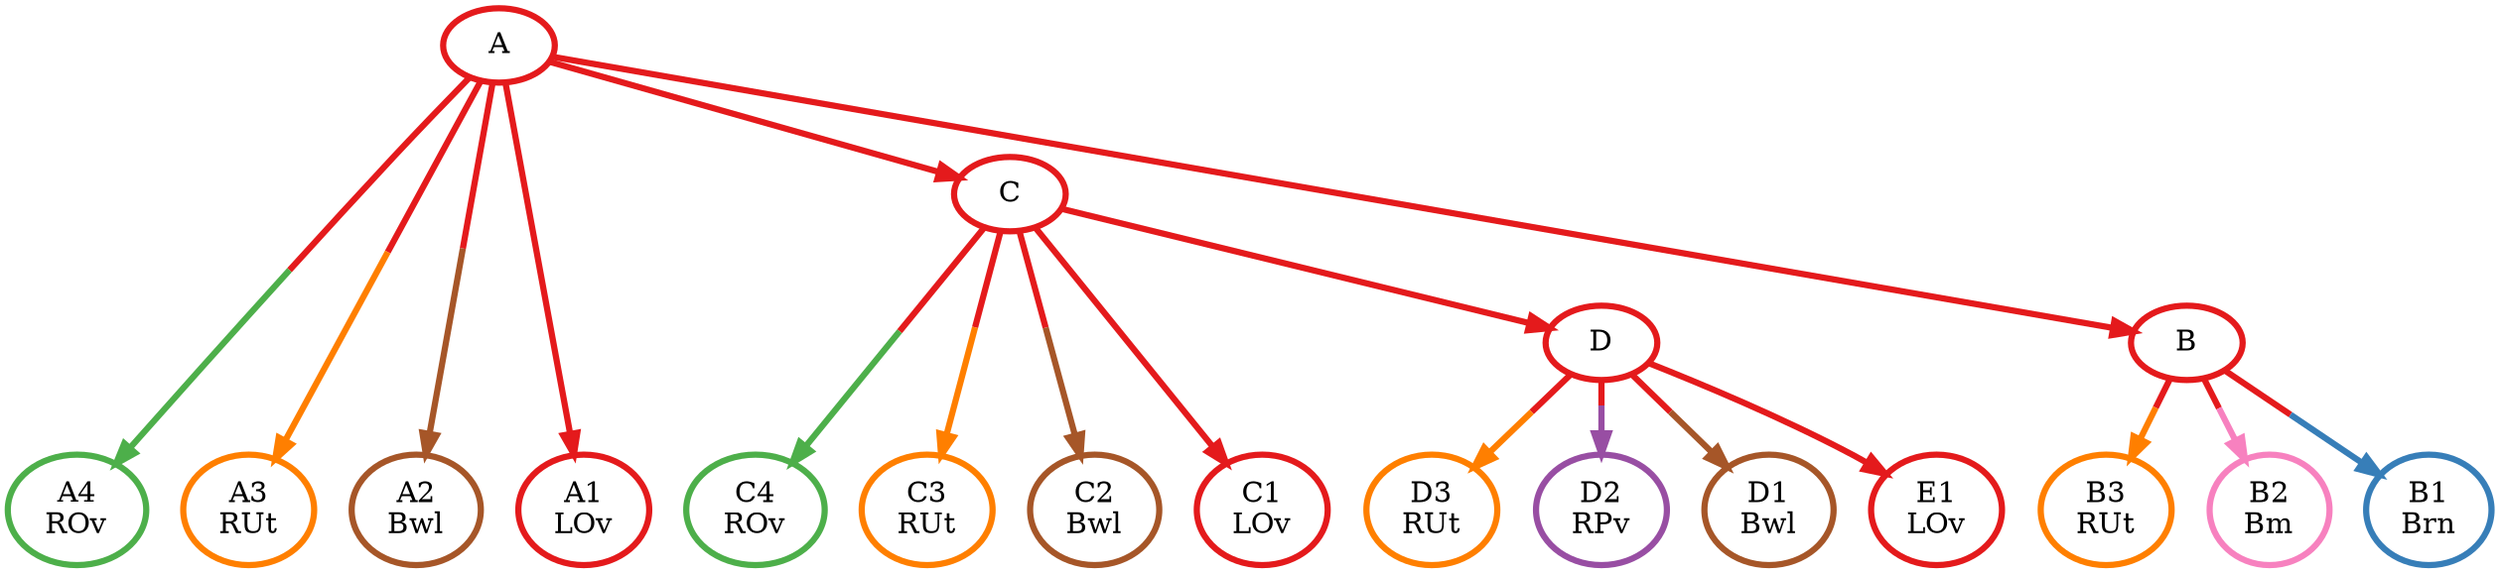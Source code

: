 digraph T {
	{
		rank=same
		18 [penwidth=3,colorscheme=set19,color=5,label="D3\nRUt"]
		17 [penwidth=3,colorscheme=set19,color=4,label="D2\nRPv"]
		16 [penwidth=3,colorscheme=set19,color=7,label="D1\nBwl"]
		15 [penwidth=3,colorscheme=set19,color=3,label="C4\nROv"]
		14 [penwidth=3,colorscheme=set19,color=5,label="C3\nRUt"]
		13 [penwidth=3,colorscheme=set19,color=7,label="C2\nBwl"]
		12 [penwidth=3,colorscheme=set19,color=1,label="C1\nLOv"]
		11 [penwidth=3,colorscheme=set19,color=5,label="B3\nRUt"]
		10 [penwidth=3,colorscheme=set19,color=8,label="B2\nBm"]
		9 [penwidth=3,colorscheme=set19,color=2,label="B1\nBrn"]
		8 [penwidth=3,colorscheme=set19,color=3,label="A4\nROv"]
		7 [penwidth=3,colorscheme=set19,color=5,label="A3\nRUt"]
		6 [penwidth=3,colorscheme=set19,color=7,label="A2\nBwl"]
		5 [penwidth=3,colorscheme=set19,color=1,label="A1\nLOv"]
		4 [penwidth=3,colorscheme=set19,color=1,label="E1\nLOv"]
	}
	3 [penwidth=3,colorscheme=set19,color=1,label="D"]
	2 [penwidth=3,colorscheme=set19,color=1,label="C"]
	1 [penwidth=3,colorscheme=set19,color=1,label="B"]
	0 [penwidth=3,colorscheme=set19,color=1,label="A"]
	3 -> 18 [penwidth=3,colorscheme=set19,color="1;0.5:5"]
	3 -> 17 [penwidth=3,colorscheme=set19,color="1;0.5:4"]
	3 -> 16 [penwidth=3,colorscheme=set19,color="1;0.5:7"]
	3 -> 4 [penwidth=3,colorscheme=set19,color=1]
	2 -> 15 [penwidth=3,colorscheme=set19,color="1;0.5:3"]
	2 -> 14 [penwidth=3,colorscheme=set19,color="1;0.5:5"]
	2 -> 13 [penwidth=3,colorscheme=set19,color="1;0.5:7"]
	2 -> 12 [penwidth=3,colorscheme=set19,color=1]
	2 -> 3 [penwidth=3,colorscheme=set19,color=1]
	1 -> 11 [penwidth=3,colorscheme=set19,color="1;0.5:5"]
	1 -> 10 [penwidth=3,colorscheme=set19,color="1;0.5:8"]
	1 -> 9 [penwidth=3,colorscheme=set19,color="1;0.5:2"]
	0 -> 8 [penwidth=3,colorscheme=set19,color="1;0.5:3"]
	0 -> 7 [penwidth=3,colorscheme=set19,color="1;0.5:5"]
	0 -> 6 [penwidth=3,colorscheme=set19,color="1;0.5:7"]
	0 -> 5 [penwidth=3,colorscheme=set19,color=1]
	0 -> 2 [penwidth=3,colorscheme=set19,color=1]
	0 -> 1 [penwidth=3,colorscheme=set19,color=1]
}
